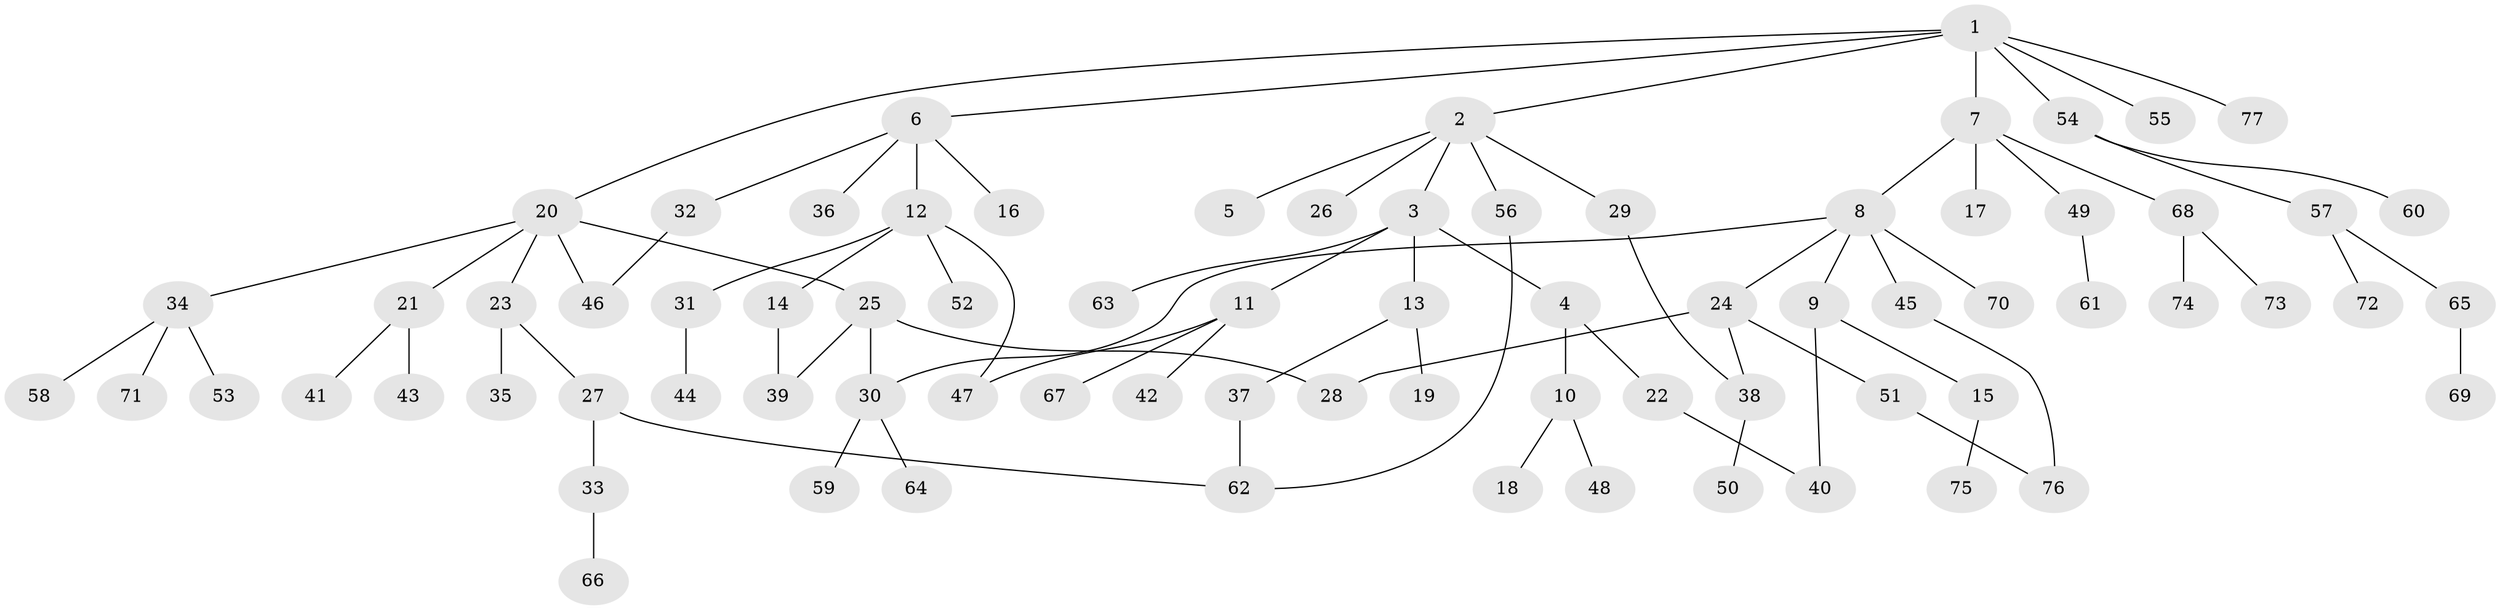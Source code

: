 // coarse degree distribution, {8: 0.019230769230769232, 5: 0.038461538461538464, 7: 0.019230769230769232, 3: 0.1346153846153846, 4: 0.057692307692307696, 9: 0.019230769230769232, 2: 0.25, 1: 0.4423076923076923, 6: 0.019230769230769232}
// Generated by graph-tools (version 1.1) at 2025/41/03/06/25 10:41:28]
// undirected, 77 vertices, 86 edges
graph export_dot {
graph [start="1"]
  node [color=gray90,style=filled];
  1;
  2;
  3;
  4;
  5;
  6;
  7;
  8;
  9;
  10;
  11;
  12;
  13;
  14;
  15;
  16;
  17;
  18;
  19;
  20;
  21;
  22;
  23;
  24;
  25;
  26;
  27;
  28;
  29;
  30;
  31;
  32;
  33;
  34;
  35;
  36;
  37;
  38;
  39;
  40;
  41;
  42;
  43;
  44;
  45;
  46;
  47;
  48;
  49;
  50;
  51;
  52;
  53;
  54;
  55;
  56;
  57;
  58;
  59;
  60;
  61;
  62;
  63;
  64;
  65;
  66;
  67;
  68;
  69;
  70;
  71;
  72;
  73;
  74;
  75;
  76;
  77;
  1 -- 2;
  1 -- 6;
  1 -- 7;
  1 -- 20;
  1 -- 54;
  1 -- 55;
  1 -- 77;
  2 -- 3;
  2 -- 5;
  2 -- 26;
  2 -- 29;
  2 -- 56;
  3 -- 4;
  3 -- 11;
  3 -- 13;
  3 -- 63;
  4 -- 10;
  4 -- 22;
  6 -- 12;
  6 -- 16;
  6 -- 32;
  6 -- 36;
  7 -- 8;
  7 -- 17;
  7 -- 49;
  7 -- 68;
  8 -- 9;
  8 -- 24;
  8 -- 45;
  8 -- 70;
  8 -- 30;
  9 -- 15;
  9 -- 40;
  10 -- 18;
  10 -- 48;
  11 -- 42;
  11 -- 67;
  11 -- 47;
  12 -- 14;
  12 -- 31;
  12 -- 47;
  12 -- 52;
  13 -- 19;
  13 -- 37;
  14 -- 39;
  15 -- 75;
  20 -- 21;
  20 -- 23;
  20 -- 25;
  20 -- 34;
  20 -- 46;
  21 -- 41;
  21 -- 43;
  22 -- 40;
  23 -- 27;
  23 -- 35;
  24 -- 38;
  24 -- 51;
  24 -- 28;
  25 -- 28;
  25 -- 30;
  25 -- 39;
  27 -- 33;
  27 -- 62;
  29 -- 38;
  30 -- 59;
  30 -- 64;
  31 -- 44;
  32 -- 46;
  33 -- 66;
  34 -- 53;
  34 -- 58;
  34 -- 71;
  37 -- 62;
  38 -- 50;
  45 -- 76;
  49 -- 61;
  51 -- 76;
  54 -- 57;
  54 -- 60;
  56 -- 62;
  57 -- 65;
  57 -- 72;
  65 -- 69;
  68 -- 73;
  68 -- 74;
}
